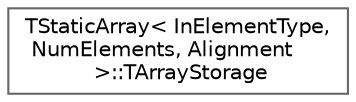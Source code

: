 digraph "Graphical Class Hierarchy"
{
 // INTERACTIVE_SVG=YES
 // LATEX_PDF_SIZE
  bgcolor="transparent";
  edge [fontname=Helvetica,fontsize=10,labelfontname=Helvetica,labelfontsize=10];
  node [fontname=Helvetica,fontsize=10,shape=box,height=0.2,width=0.4];
  rankdir="LR";
  Node0 [id="Node000000",label="TStaticArray\< InElementType,\l NumElements, Alignment\l \>::TArrayStorage",height=0.2,width=0.4,color="grey40", fillcolor="white", style="filled",URL="$d2/d3f/structTStaticArray_1_1TArrayStorage.html",tooltip=" "];
}
